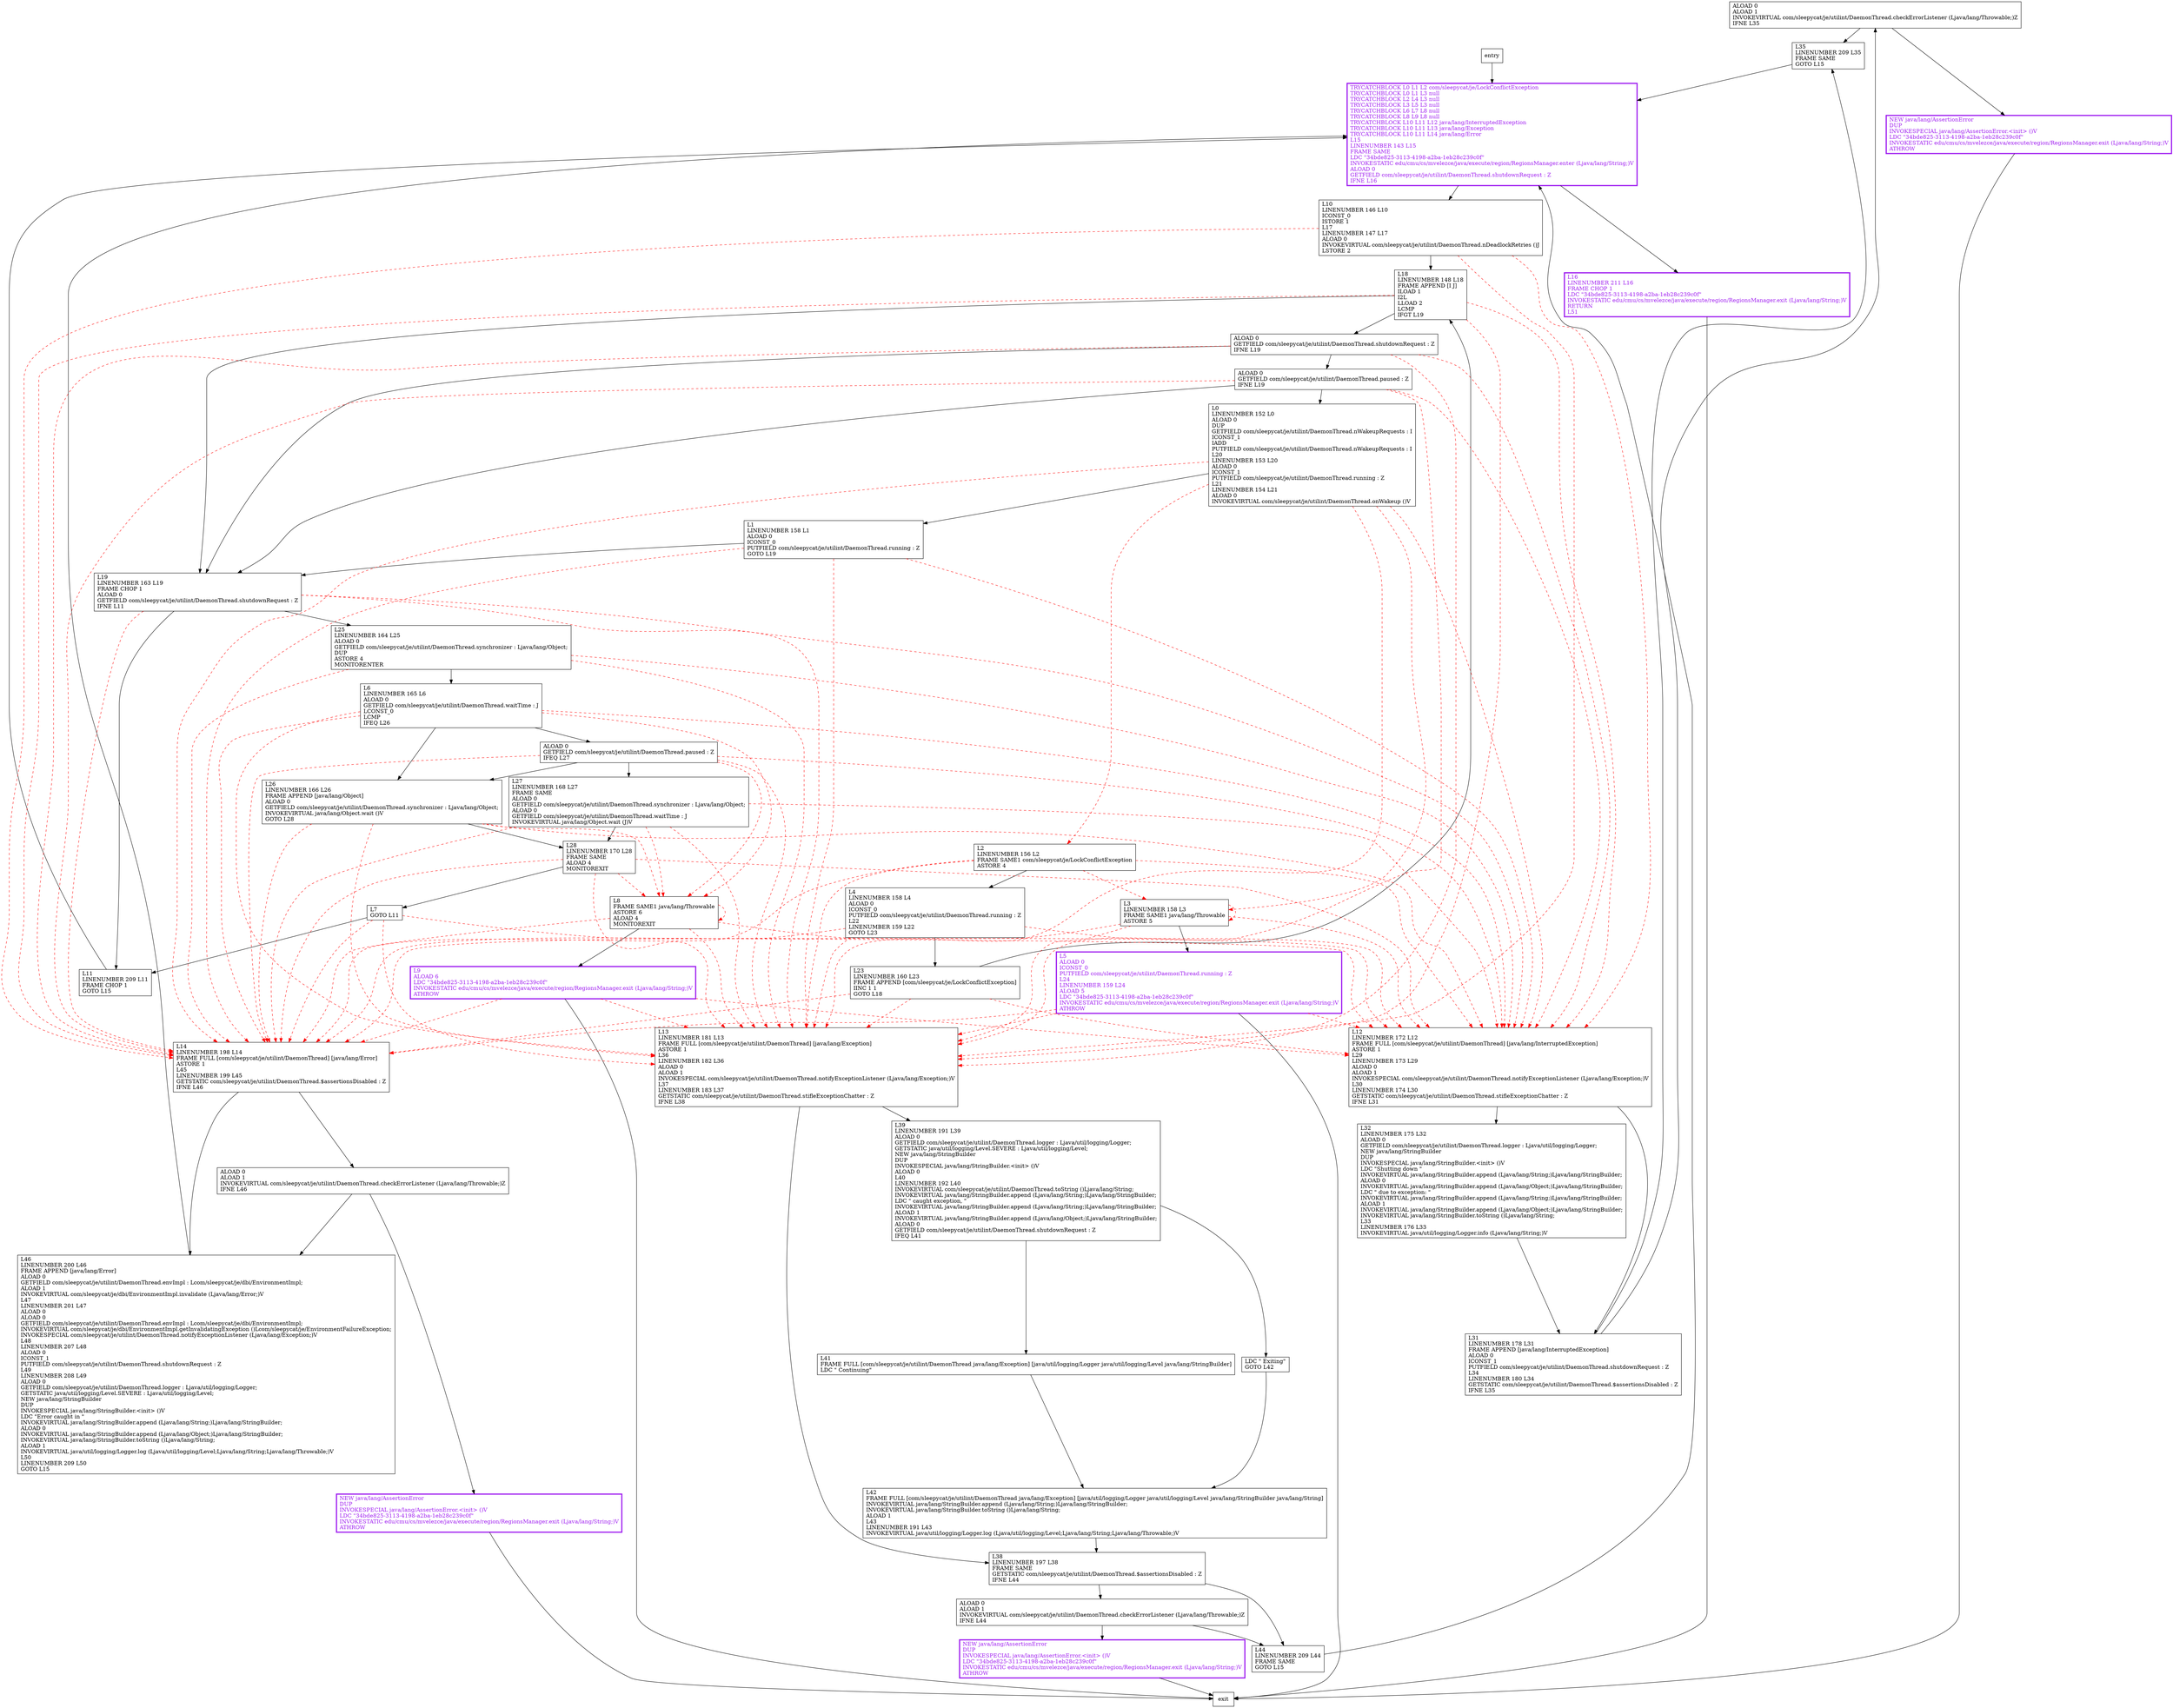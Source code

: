 digraph run {
node [shape=record];
1442085184 [label="NEW java/lang/AssertionError\lDUP\lINVOKESPECIAL java/lang/AssertionError.\<init\> ()V\lLDC \"34bde825-3113-4198-a2ba-1eb28c239c0f\"\lINVOKESTATIC edu/cmu/cs/mvelezce/java/execute/region/RegionsManager.exit (Ljava/lang/String;)V\lATHROW\l"];
1242770491 [label="L32\lLINENUMBER 175 L32\lALOAD 0\lGETFIELD com/sleepycat/je/utilint/DaemonThread.logger : Ljava/util/logging/Logger;\lNEW java/lang/StringBuilder\lDUP\lINVOKESPECIAL java/lang/StringBuilder.\<init\> ()V\lLDC \"Shutting down \"\lINVOKEVIRTUAL java/lang/StringBuilder.append (Ljava/lang/String;)Ljava/lang/StringBuilder;\lALOAD 0\lINVOKEVIRTUAL java/lang/StringBuilder.append (Ljava/lang/Object;)Ljava/lang/StringBuilder;\lLDC \" due to exception: \"\lINVOKEVIRTUAL java/lang/StringBuilder.append (Ljava/lang/String;)Ljava/lang/StringBuilder;\lALOAD 1\lINVOKEVIRTUAL java/lang/StringBuilder.append (Ljava/lang/Object;)Ljava/lang/StringBuilder;\lINVOKEVIRTUAL java/lang/StringBuilder.toString ()Ljava/lang/String;\lL33\lLINENUMBER 176 L33\lINVOKEVIRTUAL java/util/logging/Logger.info (Ljava/lang/String;)V\l"];
1310765998 [label="L41\lFRAME FULL [com/sleepycat/je/utilint/DaemonThread java/lang/Exception] [java/util/logging/Logger java/util/logging/Level java/lang/StringBuilder]\lLDC \" Continuing\"\l"];
124342400 [label="L2\lLINENUMBER 156 L2\lFRAME SAME1 com/sleepycat/je/LockConflictException\lASTORE 4\l"];
1972558366 [label="NEW java/lang/AssertionError\lDUP\lINVOKESPECIAL java/lang/AssertionError.\<init\> ()V\lLDC \"34bde825-3113-4198-a2ba-1eb28c239c0f\"\lINVOKESTATIC edu/cmu/cs/mvelezce/java/execute/region/RegionsManager.exit (Ljava/lang/String;)V\lATHROW\l"];
1887100827 [label="L19\lLINENUMBER 163 L19\lFRAME CHOP 1\lALOAD 0\lGETFIELD com/sleepycat/je/utilint/DaemonThread.shutdownRequest : Z\lIFNE L11\l"];
313322881 [label="L1\lLINENUMBER 158 L1\lALOAD 0\lICONST_0\lPUTFIELD com/sleepycat/je/utilint/DaemonThread.running : Z\lGOTO L19\l"];
1786477282 [label="L35\lLINENUMBER 209 L35\lFRAME SAME\lGOTO L15\l"];
1399646288 [label="L9\lALOAD 6\lLDC \"34bde825-3113-4198-a2ba-1eb28c239c0f\"\lINVOKESTATIC edu/cmu/cs/mvelezce/java/execute/region/RegionsManager.exit (Ljava/lang/String;)V\lATHROW\l"];
1163580619 [label="TRYCATCHBLOCK L0 L1 L2 com/sleepycat/je/LockConflictException\lTRYCATCHBLOCK L0 L1 L3 null\lTRYCATCHBLOCK L2 L4 L3 null\lTRYCATCHBLOCK L3 L5 L3 null\lTRYCATCHBLOCK L6 L7 L8 null\lTRYCATCHBLOCK L8 L9 L8 null\lTRYCATCHBLOCK L10 L11 L12 java/lang/InterruptedException\lTRYCATCHBLOCK L10 L11 L13 java/lang/Exception\lTRYCATCHBLOCK L10 L11 L14 java/lang/Error\lL15\lLINENUMBER 143 L15\lFRAME SAME\lLDC \"34bde825-3113-4198-a2ba-1eb28c239c0f\"\lINVOKESTATIC edu/cmu/cs/mvelezce/java/execute/region/RegionsManager.enter (Ljava/lang/String;)V\lALOAD 0\lGETFIELD com/sleepycat/je/utilint/DaemonThread.shutdownRequest : Z\lIFNE L16\l"];
292592065 [label="ALOAD 0\lALOAD 1\lINVOKEVIRTUAL com/sleepycat/je/utilint/DaemonThread.checkErrorListener (Ljava/lang/Throwable;)Z\lIFNE L44\l"];
348201765 [label="L14\lLINENUMBER 198 L14\lFRAME FULL [com/sleepycat/je/utilint/DaemonThread] [java/lang/Error]\lASTORE 1\lL45\lLINENUMBER 199 L45\lGETSTATIC com/sleepycat/je/utilint/DaemonThread.$assertionsDisabled : Z\lIFNE L46\l"];
2018825772 [label="L46\lLINENUMBER 200 L46\lFRAME APPEND [java/lang/Error]\lALOAD 0\lGETFIELD com/sleepycat/je/utilint/DaemonThread.envImpl : Lcom/sleepycat/je/dbi/EnvironmentImpl;\lALOAD 1\lINVOKEVIRTUAL com/sleepycat/je/dbi/EnvironmentImpl.invalidate (Ljava/lang/Error;)V\lL47\lLINENUMBER 201 L47\lALOAD 0\lALOAD 0\lGETFIELD com/sleepycat/je/utilint/DaemonThread.envImpl : Lcom/sleepycat/je/dbi/EnvironmentImpl;\lINVOKEVIRTUAL com/sleepycat/je/dbi/EnvironmentImpl.getInvalidatingException ()Lcom/sleepycat/je/EnvironmentFailureException;\lINVOKESPECIAL com/sleepycat/je/utilint/DaemonThread.notifyExceptionListener (Ljava/lang/Exception;)V\lL48\lLINENUMBER 207 L48\lALOAD 0\lICONST_1\lPUTFIELD com/sleepycat/je/utilint/DaemonThread.shutdownRequest : Z\lL49\lLINENUMBER 208 L49\lALOAD 0\lGETFIELD com/sleepycat/je/utilint/DaemonThread.logger : Ljava/util/logging/Logger;\lGETSTATIC java/util/logging/Level.SEVERE : Ljava/util/logging/Level;\lNEW java/lang/StringBuilder\lDUP\lINVOKESPECIAL java/lang/StringBuilder.\<init\> ()V\lLDC \"Error caught in \"\lINVOKEVIRTUAL java/lang/StringBuilder.append (Ljava/lang/String;)Ljava/lang/StringBuilder;\lALOAD 0\lINVOKEVIRTUAL java/lang/StringBuilder.append (Ljava/lang/Object;)Ljava/lang/StringBuilder;\lINVOKEVIRTUAL java/lang/StringBuilder.toString ()Ljava/lang/String;\lALOAD 1\lINVOKEVIRTUAL java/util/logging/Logger.log (Ljava/util/logging/Level;Ljava/lang/String;Ljava/lang/Throwable;)V\lL50\lLINENUMBER 209 L50\lGOTO L15\l"];
849606091 [label="L44\lLINENUMBER 209 L44\lFRAME SAME\lGOTO L15\l"];
1335430305 [label="ALOAD 0\lGETFIELD com/sleepycat/je/utilint/DaemonThread.paused : Z\lIFEQ L27\l"];
1103897474 [label="L8\lFRAME SAME1 java/lang/Throwable\lASTORE 6\lALOAD 4\lMONITOREXIT\l"];
1642887979 [label="L11\lLINENUMBER 209 L11\lFRAME CHOP 1\lGOTO L15\l"];
1298713907 [label="L31\lLINENUMBER 178 L31\lFRAME APPEND [java/lang/InterruptedException]\lALOAD 0\lICONST_1\lPUTFIELD com/sleepycat/je/utilint/DaemonThread.shutdownRequest : Z\lL34\lLINENUMBER 180 L34\lGETSTATIC com/sleepycat/je/utilint/DaemonThread.$assertionsDisabled : Z\lIFNE L35\l"];
1837098195 [label="ALOAD 0\lALOAD 1\lINVOKEVIRTUAL com/sleepycat/je/utilint/DaemonThread.checkErrorListener (Ljava/lang/Throwable;)Z\lIFNE L46\l"];
1841238714 [label="ALOAD 0\lGETFIELD com/sleepycat/je/utilint/DaemonThread.shutdownRequest : Z\lIFNE L19\l"];
676862765 [label="L23\lLINENUMBER 160 L23\lFRAME APPEND [com/sleepycat/je/LockConflictException]\lIINC 1 1\lGOTO L18\l"];
1247009575 [label="ALOAD 0\lGETFIELD com/sleepycat/je/utilint/DaemonThread.paused : Z\lIFNE L19\l"];
640893539 [label="L39\lLINENUMBER 191 L39\lALOAD 0\lGETFIELD com/sleepycat/je/utilint/DaemonThread.logger : Ljava/util/logging/Logger;\lGETSTATIC java/util/logging/Level.SEVERE : Ljava/util/logging/Level;\lNEW java/lang/StringBuilder\lDUP\lINVOKESPECIAL java/lang/StringBuilder.\<init\> ()V\lALOAD 0\lL40\lLINENUMBER 192 L40\lINVOKEVIRTUAL com/sleepycat/je/utilint/DaemonThread.toString ()Ljava/lang/String;\lINVOKEVIRTUAL java/lang/StringBuilder.append (Ljava/lang/String;)Ljava/lang/StringBuilder;\lLDC \" caught exception, \"\lINVOKEVIRTUAL java/lang/StringBuilder.append (Ljava/lang/String;)Ljava/lang/StringBuilder;\lALOAD 1\lINVOKEVIRTUAL java/lang/StringBuilder.append (Ljava/lang/Object;)Ljava/lang/StringBuilder;\lALOAD 0\lGETFIELD com/sleepycat/je/utilint/DaemonThread.shutdownRequest : Z\lIFEQ L41\l"];
1092392103 [label="L12\lLINENUMBER 172 L12\lFRAME FULL [com/sleepycat/je/utilint/DaemonThread] [java/lang/InterruptedException]\lASTORE 1\lL29\lLINENUMBER 173 L29\lALOAD 0\lALOAD 1\lINVOKESPECIAL com/sleepycat/je/utilint/DaemonThread.notifyExceptionListener (Ljava/lang/Exception;)V\lL30\lLINENUMBER 174 L30\lGETSTATIC com/sleepycat/je/utilint/DaemonThread.stifleExceptionChatter : Z\lIFNE L31\l"];
264037028 [label="L7\lGOTO L11\l"];
344334378 [label="L3\lLINENUMBER 158 L3\lFRAME SAME1 java/lang/Throwable\lASTORE 5\l"];
397312045 [label="L38\lLINENUMBER 197 L38\lFRAME SAME\lGETSTATIC com/sleepycat/je/utilint/DaemonThread.$assertionsDisabled : Z\lIFNE L44\l"];
1924976723 [label="L42\lFRAME FULL [com/sleepycat/je/utilint/DaemonThread java/lang/Exception] [java/util/logging/Logger java/util/logging/Level java/lang/StringBuilder java/lang/String]\lINVOKEVIRTUAL java/lang/StringBuilder.append (Ljava/lang/String;)Ljava/lang/StringBuilder;\lINVOKEVIRTUAL java/lang/StringBuilder.toString ()Ljava/lang/String;\lALOAD 1\lL43\lLINENUMBER 191 L43\lINVOKEVIRTUAL java/util/logging/Logger.log (Ljava/util/logging/Level;Ljava/lang/String;Ljava/lang/Throwable;)V\l"];
2044042738 [label="NEW java/lang/AssertionError\lDUP\lINVOKESPECIAL java/lang/AssertionError.\<init\> ()V\lLDC \"34bde825-3113-4198-a2ba-1eb28c239c0f\"\lINVOKESTATIC edu/cmu/cs/mvelezce/java/execute/region/RegionsManager.exit (Ljava/lang/String;)V\lATHROW\l"];
870981728 [label="L18\lLINENUMBER 148 L18\lFRAME APPEND [I J]\lILOAD 1\lI2L\lLLOAD 2\lLCMP\lIFGT L19\l"];
661714700 [label="L27\lLINENUMBER 168 L27\lFRAME SAME\lALOAD 0\lGETFIELD com/sleepycat/je/utilint/DaemonThread.synchronizer : Ljava/lang/Object;\lALOAD 0\lGETFIELD com/sleepycat/je/utilint/DaemonThread.waitTime : J\lINVOKEVIRTUAL java/lang/Object.wait (J)V\l"];
302749375 [label="L4\lLINENUMBER 158 L4\lALOAD 0\lICONST_0\lPUTFIELD com/sleepycat/je/utilint/DaemonThread.running : Z\lL22\lLINENUMBER 159 L22\lGOTO L23\l"];
706609341 [label="L6\lLINENUMBER 165 L6\lALOAD 0\lGETFIELD com/sleepycat/je/utilint/DaemonThread.waitTime : J\lLCONST_0\lLCMP\lIFEQ L26\l"];
1740546458 [label="L5\lALOAD 0\lICONST_0\lPUTFIELD com/sleepycat/je/utilint/DaemonThread.running : Z\lL24\lLINENUMBER 159 L24\lALOAD 5\lLDC \"34bde825-3113-4198-a2ba-1eb28c239c0f\"\lINVOKESTATIC edu/cmu/cs/mvelezce/java/execute/region/RegionsManager.exit (Ljava/lang/String;)V\lATHROW\l"];
153948520 [label="L10\lLINENUMBER 146 L10\lICONST_0\lISTORE 1\lL17\lLINENUMBER 147 L17\lALOAD 0\lINVOKEVIRTUAL com/sleepycat/je/utilint/DaemonThread.nDeadlockRetries ()J\lLSTORE 2\l"];
251170746 [label="L25\lLINENUMBER 164 L25\lALOAD 0\lGETFIELD com/sleepycat/je/utilint/DaemonThread.synchronizer : Ljava/lang/Object;\lDUP\lASTORE 4\lMONITORENTER\l"];
755093050 [label="LDC \" Exiting\"\lGOTO L42\l"];
466056733 [label="L26\lLINENUMBER 166 L26\lFRAME APPEND [java/lang/Object]\lALOAD 0\lGETFIELD com/sleepycat/je/utilint/DaemonThread.synchronizer : Ljava/lang/Object;\lINVOKEVIRTUAL java/lang/Object.wait ()V\lGOTO L28\l"];
1963383484 [label="L13\lLINENUMBER 181 L13\lFRAME FULL [com/sleepycat/je/utilint/DaemonThread] [java/lang/Exception]\lASTORE 1\lL36\lLINENUMBER 182 L36\lALOAD 0\lALOAD 1\lINVOKESPECIAL com/sleepycat/je/utilint/DaemonThread.notifyExceptionListener (Ljava/lang/Exception;)V\lL37\lLINENUMBER 183 L37\lGETSTATIC com/sleepycat/je/utilint/DaemonThread.stifleExceptionChatter : Z\lIFNE L38\l"];
1841244423 [label="L28\lLINENUMBER 170 L28\lFRAME SAME\lALOAD 4\lMONITOREXIT\l"];
2115535291 [label="ALOAD 0\lALOAD 1\lINVOKEVIRTUAL com/sleepycat/je/utilint/DaemonThread.checkErrorListener (Ljava/lang/Throwable;)Z\lIFNE L35\l"];
896954298 [label="L0\lLINENUMBER 152 L0\lALOAD 0\lDUP\lGETFIELD com/sleepycat/je/utilint/DaemonThread.nWakeupRequests : I\lICONST_1\lIADD\lPUTFIELD com/sleepycat/je/utilint/DaemonThread.nWakeupRequests : I\lL20\lLINENUMBER 153 L20\lALOAD 0\lICONST_1\lPUTFIELD com/sleepycat/je/utilint/DaemonThread.running : Z\lL21\lLINENUMBER 154 L21\lALOAD 0\lINVOKEVIRTUAL com/sleepycat/je/utilint/DaemonThread.onWakeup ()V\l"];
385234869 [label="L16\lLINENUMBER 211 L16\lFRAME CHOP 1\lLDC \"34bde825-3113-4198-a2ba-1eb28c239c0f\"\lINVOKESTATIC edu/cmu/cs/mvelezce/java/execute/region/RegionsManager.exit (Ljava/lang/String;)V\lRETURN\lL51\l"];
entry;
exit;
1442085184 -> exit
1242770491 -> 1298713907
1310765998 -> 1924976723
124342400 -> 348201765 [style=dashed, color=red]
124342400 -> 344334378 [style=dashed, color=red]
124342400 -> 1963383484 [style=dashed, color=red]
124342400 -> 302749375
124342400 -> 1092392103 [style=dashed, color=red]
1972558366 -> exit
1887100827 -> 348201765 [style=dashed, color=red]
1887100827 -> 251170746
1887100827 -> 1642887979
1887100827 -> 1963383484 [style=dashed, color=red]
1887100827 -> 1092392103 [style=dashed, color=red]
313322881 -> 348201765 [style=dashed, color=red]
313322881 -> 1887100827
313322881 -> 1963383484 [style=dashed, color=red]
313322881 -> 1092392103 [style=dashed, color=red]
1786477282 -> 1163580619
1399646288 -> 348201765 [style=dashed, color=red]
1399646288 -> exit
1399646288 -> 1963383484 [style=dashed, color=red]
1399646288 -> 1092392103 [style=dashed, color=red]
1163580619 -> 153948520
1163580619 -> 385234869
292592065 -> 849606091
292592065 -> 2044042738
348201765 -> 2018825772
348201765 -> 1837098195
2018825772 -> 1163580619
849606091 -> 1163580619
1335430305 -> 348201765 [style=dashed, color=red]
1335430305 -> 1103897474 [style=dashed, color=red]
1335430305 -> 466056733
1335430305 -> 661714700
1335430305 -> 1963383484 [style=dashed, color=red]
1335430305 -> 1092392103 [style=dashed, color=red]
1103897474 -> 348201765 [style=dashed, color=red]
1103897474 -> 1103897474 [style=dashed, color=red]
1103897474 -> 1963383484 [style=dashed, color=red]
1103897474 -> 1399646288
1103897474 -> 1092392103 [style=dashed, color=red]
1642887979 -> 1163580619
1298713907 -> 2115535291
1298713907 -> 1786477282
1837098195 -> 2018825772
1837098195 -> 1442085184
1841238714 -> 348201765 [style=dashed, color=red]
1841238714 -> 1247009575
1841238714 -> 1887100827
1841238714 -> 1963383484 [style=dashed, color=red]
1841238714 -> 1092392103 [style=dashed, color=red]
676862765 -> 348201765 [style=dashed, color=red]
676862765 -> 870981728
676862765 -> 1963383484 [style=dashed, color=red]
676862765 -> 1092392103 [style=dashed, color=red]
1247009575 -> 348201765 [style=dashed, color=red]
1247009575 -> 1887100827
1247009575 -> 1963383484 [style=dashed, color=red]
1247009575 -> 896954298
1247009575 -> 1092392103 [style=dashed, color=red]
640893539 -> 1310765998
640893539 -> 755093050
1092392103 -> 1242770491
1092392103 -> 1298713907
264037028 -> 348201765 [style=dashed, color=red]
264037028 -> 1642887979
264037028 -> 1963383484 [style=dashed, color=red]
264037028 -> 1092392103 [style=dashed, color=red]
344334378 -> 348201765 [style=dashed, color=red]
344334378 -> 344334378 [style=dashed, color=red]
344334378 -> 1740546458
344334378 -> 1963383484 [style=dashed, color=red]
344334378 -> 1092392103 [style=dashed, color=red]
397312045 -> 849606091
397312045 -> 292592065
1924976723 -> 397312045
2044042738 -> exit
870981728 -> 348201765 [style=dashed, color=red]
870981728 -> 1841238714
870981728 -> 1887100827
870981728 -> 1963383484 [style=dashed, color=red]
870981728 -> 1092392103 [style=dashed, color=red]
661714700 -> 348201765 [style=dashed, color=red]
661714700 -> 1103897474 [style=dashed, color=red]
661714700 -> 1841244423
661714700 -> 1963383484 [style=dashed, color=red]
661714700 -> 1092392103 [style=dashed, color=red]
302749375 -> 348201765 [style=dashed, color=red]
302749375 -> 676862765
302749375 -> 1963383484 [style=dashed, color=red]
302749375 -> 1092392103 [style=dashed, color=red]
706609341 -> 348201765 [style=dashed, color=red]
706609341 -> 1335430305
706609341 -> 1103897474 [style=dashed, color=red]
706609341 -> 466056733
706609341 -> 1963383484 [style=dashed, color=red]
706609341 -> 1092392103 [style=dashed, color=red]
entry -> 1163580619
1740546458 -> 348201765 [style=dashed, color=red]
1740546458 -> exit
1740546458 -> 1963383484 [style=dashed, color=red]
1740546458 -> 1092392103 [style=dashed, color=red]
153948520 -> 348201765 [style=dashed, color=red]
153948520 -> 870981728
153948520 -> 1963383484 [style=dashed, color=red]
153948520 -> 1092392103 [style=dashed, color=red]
251170746 -> 348201765 [style=dashed, color=red]
251170746 -> 1963383484 [style=dashed, color=red]
251170746 -> 706609341
251170746 -> 1092392103 [style=dashed, color=red]
755093050 -> 1924976723
466056733 -> 348201765 [style=dashed, color=red]
466056733 -> 1103897474 [style=dashed, color=red]
466056733 -> 1841244423
466056733 -> 1963383484 [style=dashed, color=red]
466056733 -> 1092392103 [style=dashed, color=red]
1963383484 -> 397312045
1963383484 -> 640893539
1841244423 -> 264037028
1841244423 -> 348201765 [style=dashed, color=red]
1841244423 -> 1103897474 [style=dashed, color=red]
1841244423 -> 1963383484 [style=dashed, color=red]
1841244423 -> 1092392103 [style=dashed, color=red]
2115535291 -> 1972558366
2115535291 -> 1786477282
896954298 -> 348201765 [style=dashed, color=red]
896954298 -> 344334378 [style=dashed, color=red]
896954298 -> 124342400 [style=dashed, color=red]
896954298 -> 313322881
896954298 -> 1963383484 [style=dashed, color=red]
896954298 -> 1092392103 [style=dashed, color=red]
385234869 -> exit
1442085184[fontcolor="purple", penwidth=3, color="purple"];
1740546458[fontcolor="purple", penwidth=3, color="purple"];
1972558366[fontcolor="purple", penwidth=3, color="purple"];
2044042738[fontcolor="purple", penwidth=3, color="purple"];
1399646288[fontcolor="purple", penwidth=3, color="purple"];
1163580619[fontcolor="purple", penwidth=3, color="purple"];
385234869[fontcolor="purple", penwidth=3, color="purple"];
}
